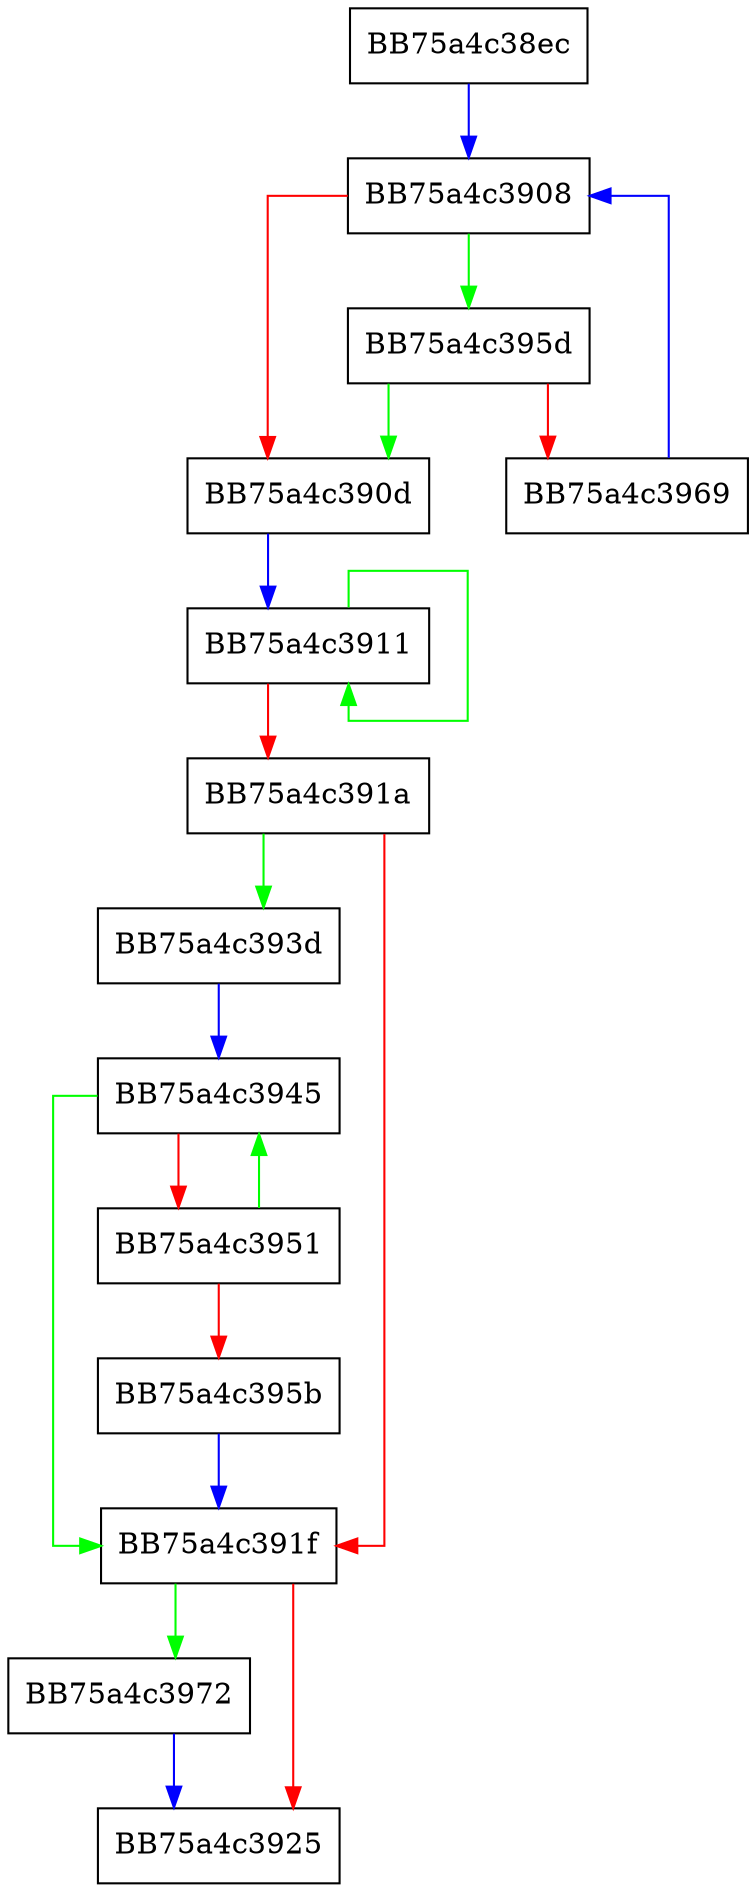 digraph TrimSpaces {
  node [shape="box"];
  graph [splines=ortho];
  BB75a4c38ec -> BB75a4c3908 [color="blue"];
  BB75a4c3908 -> BB75a4c395d [color="green"];
  BB75a4c3908 -> BB75a4c390d [color="red"];
  BB75a4c390d -> BB75a4c3911 [color="blue"];
  BB75a4c3911 -> BB75a4c3911 [color="green"];
  BB75a4c3911 -> BB75a4c391a [color="red"];
  BB75a4c391a -> BB75a4c393d [color="green"];
  BB75a4c391a -> BB75a4c391f [color="red"];
  BB75a4c391f -> BB75a4c3972 [color="green"];
  BB75a4c391f -> BB75a4c3925 [color="red"];
  BB75a4c393d -> BB75a4c3945 [color="blue"];
  BB75a4c3945 -> BB75a4c391f [color="green"];
  BB75a4c3945 -> BB75a4c3951 [color="red"];
  BB75a4c3951 -> BB75a4c3945 [color="green"];
  BB75a4c3951 -> BB75a4c395b [color="red"];
  BB75a4c395b -> BB75a4c391f [color="blue"];
  BB75a4c395d -> BB75a4c390d [color="green"];
  BB75a4c395d -> BB75a4c3969 [color="red"];
  BB75a4c3969 -> BB75a4c3908 [color="blue"];
  BB75a4c3972 -> BB75a4c3925 [color="blue"];
}